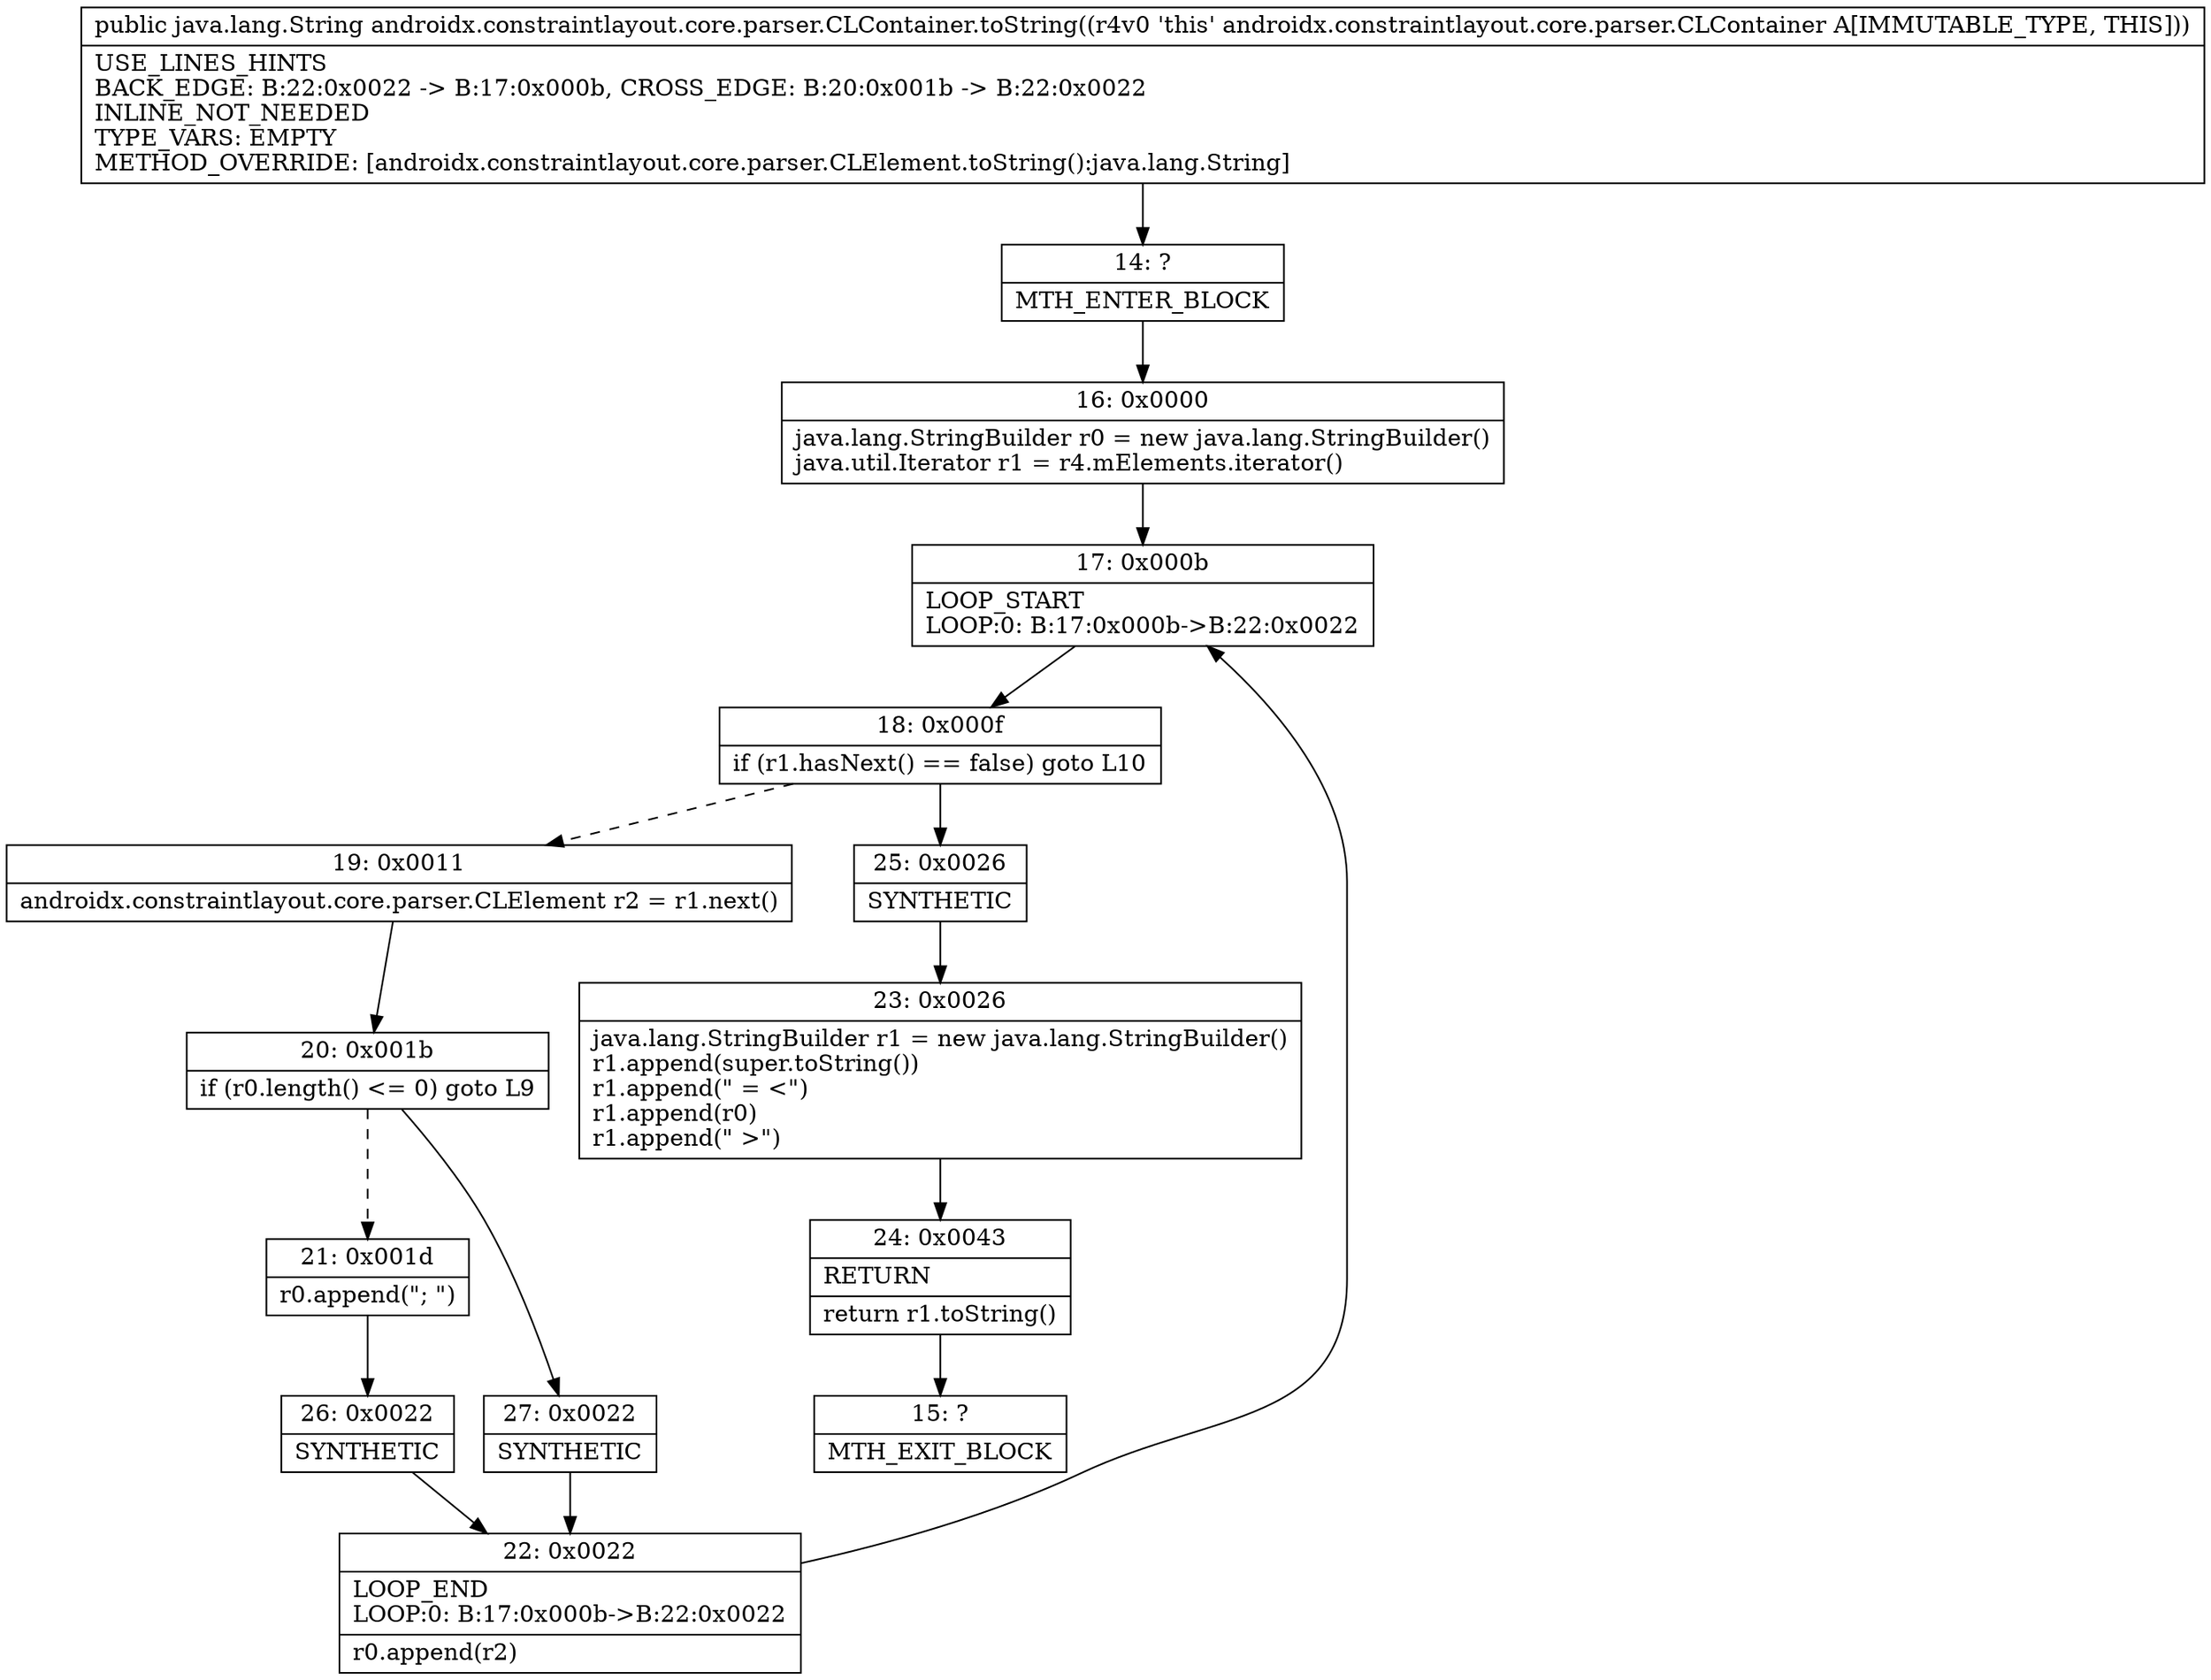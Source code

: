 digraph "CFG forandroidx.constraintlayout.core.parser.CLContainer.toString()Ljava\/lang\/String;" {
Node_14 [shape=record,label="{14\:\ ?|MTH_ENTER_BLOCK\l}"];
Node_16 [shape=record,label="{16\:\ 0x0000|java.lang.StringBuilder r0 = new java.lang.StringBuilder()\ljava.util.Iterator r1 = r4.mElements.iterator()\l}"];
Node_17 [shape=record,label="{17\:\ 0x000b|LOOP_START\lLOOP:0: B:17:0x000b\-\>B:22:0x0022\l}"];
Node_18 [shape=record,label="{18\:\ 0x000f|if (r1.hasNext() == false) goto L10\l}"];
Node_19 [shape=record,label="{19\:\ 0x0011|androidx.constraintlayout.core.parser.CLElement r2 = r1.next()\l}"];
Node_20 [shape=record,label="{20\:\ 0x001b|if (r0.length() \<= 0) goto L9\l}"];
Node_21 [shape=record,label="{21\:\ 0x001d|r0.append(\"; \")\l}"];
Node_26 [shape=record,label="{26\:\ 0x0022|SYNTHETIC\l}"];
Node_22 [shape=record,label="{22\:\ 0x0022|LOOP_END\lLOOP:0: B:17:0x000b\-\>B:22:0x0022\l|r0.append(r2)\l}"];
Node_27 [shape=record,label="{27\:\ 0x0022|SYNTHETIC\l}"];
Node_25 [shape=record,label="{25\:\ 0x0026|SYNTHETIC\l}"];
Node_23 [shape=record,label="{23\:\ 0x0026|java.lang.StringBuilder r1 = new java.lang.StringBuilder()\lr1.append(super.toString())\lr1.append(\" = \<\")\lr1.append(r0)\lr1.append(\" \>\")\l}"];
Node_24 [shape=record,label="{24\:\ 0x0043|RETURN\l|return r1.toString()\l}"];
Node_15 [shape=record,label="{15\:\ ?|MTH_EXIT_BLOCK\l}"];
MethodNode[shape=record,label="{public java.lang.String androidx.constraintlayout.core.parser.CLContainer.toString((r4v0 'this' androidx.constraintlayout.core.parser.CLContainer A[IMMUTABLE_TYPE, THIS]))  | USE_LINES_HINTS\lBACK_EDGE: B:22:0x0022 \-\> B:17:0x000b, CROSS_EDGE: B:20:0x001b \-\> B:22:0x0022\lINLINE_NOT_NEEDED\lTYPE_VARS: EMPTY\lMETHOD_OVERRIDE: [androidx.constraintlayout.core.parser.CLElement.toString():java.lang.String]\l}"];
MethodNode -> Node_14;Node_14 -> Node_16;
Node_16 -> Node_17;
Node_17 -> Node_18;
Node_18 -> Node_19[style=dashed];
Node_18 -> Node_25;
Node_19 -> Node_20;
Node_20 -> Node_21[style=dashed];
Node_20 -> Node_27;
Node_21 -> Node_26;
Node_26 -> Node_22;
Node_22 -> Node_17;
Node_27 -> Node_22;
Node_25 -> Node_23;
Node_23 -> Node_24;
Node_24 -> Node_15;
}

